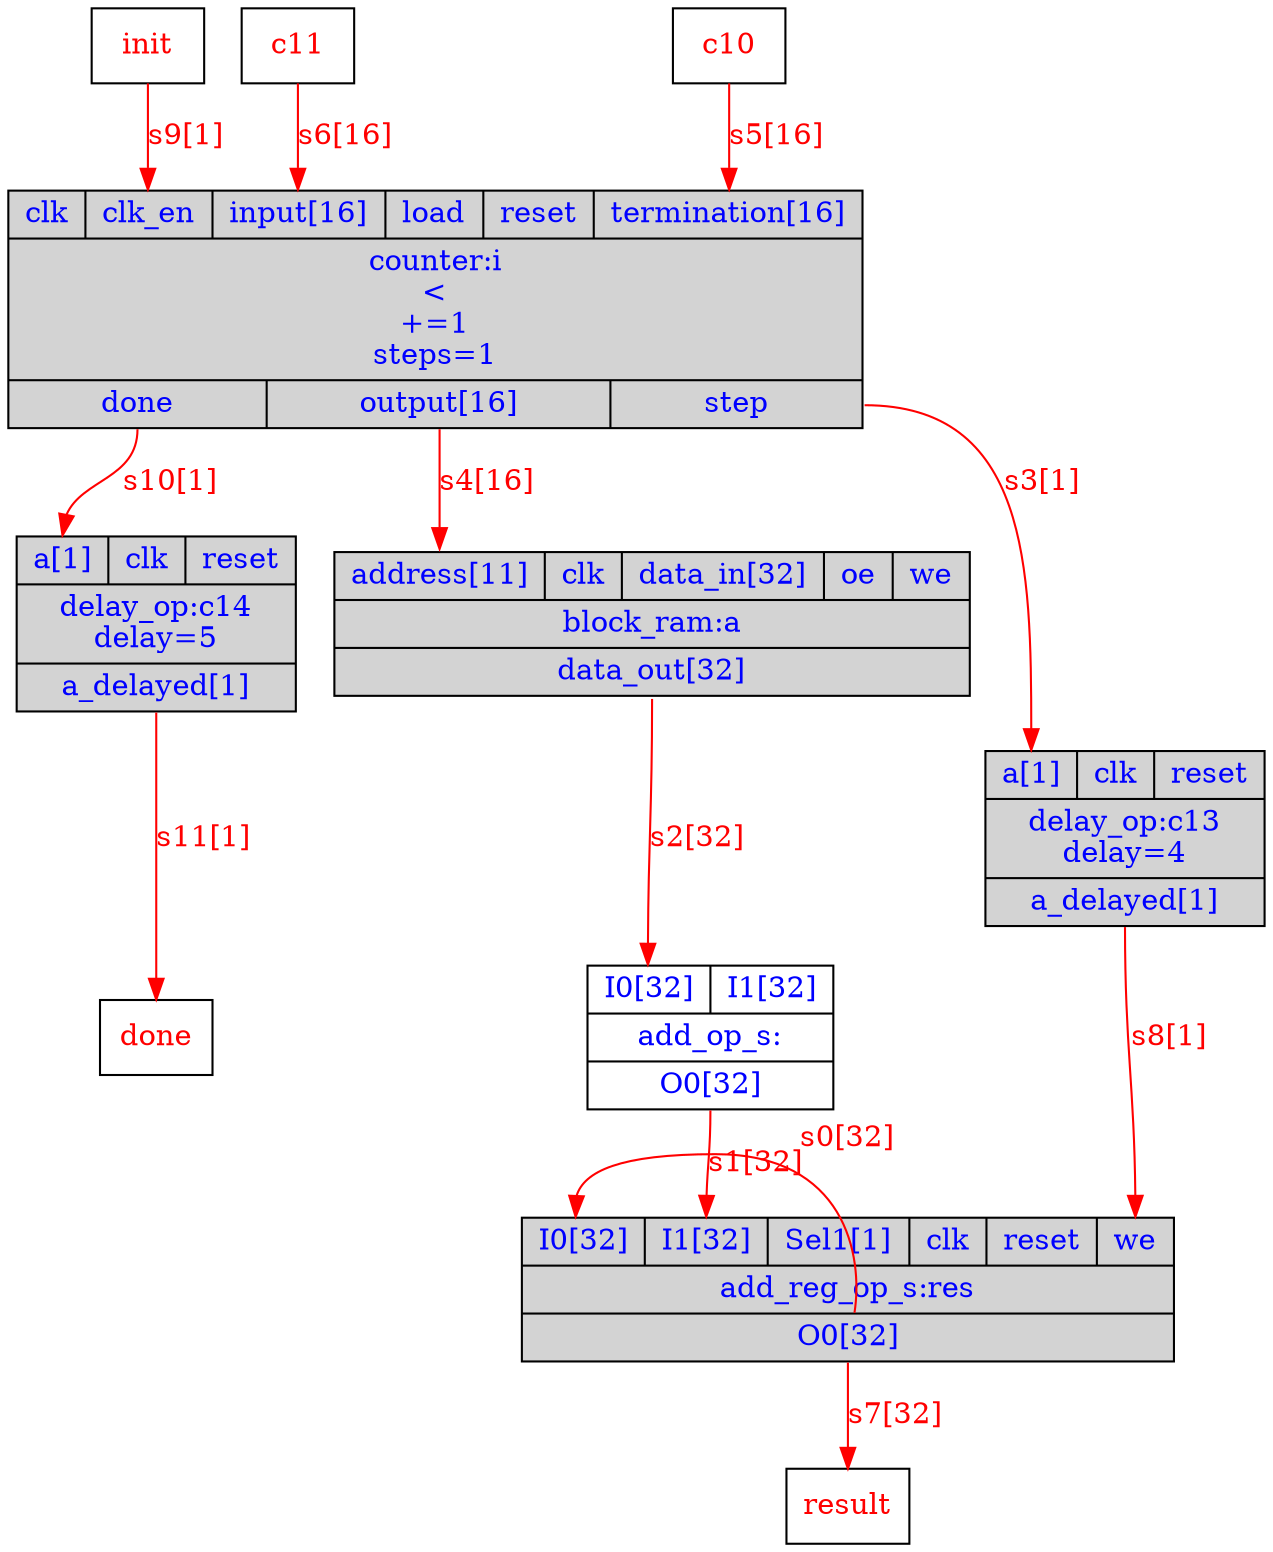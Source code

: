 digraph diagram {
// Components (Nodes) 
"i" [shape=record, fontcolor=blue, style="filled", fillcolor="lightgray", label="{{<clk>clk|<clk_en>clk_en|<input>input[16]|<load>load|<reset>reset|<termination>termination[16]}|counter:i\n\<\n+=1\nsteps=1|{<done>done|<output>output[16]|<step>step}}"]; 
"res" [shape=record, fontcolor=blue, style="filled", fillcolor="lightgray", label="{{<I0>I0[32]|<I1>I1[32]|<Sel1>Sel1[1]|<clk>clk|<reset>reset|<we>we}|add_reg_op_s:res|{<O0>O0[32]}}"]; 
"" [shape=record, fontcolor=blue, label="{{<I0>I0[32]|<I1>I1[32]}|add_op_s:|{<O0>O0[32]}}"]; 
"a" [shape=record, fontcolor=blue, style="filled", fillcolor="lightgray", label="{{<address>address[11]|<clk>clk|<data_in>data_in[32]|<oe>oe|<we>we}|block_ram:a|{<data_out>data_out[32]}}"]; 
"init" [shape=msquare fontcolor=red label="init"]"done" [shape=msquare fontcolor=red label="done"]"c10" [shape=msquare fontcolor=red label="c10"]"c11" [shape=msquare fontcolor=red label="c11"]"result" [shape=msquare fontcolor=red label="result"]"c13" [shape=record, fontcolor=blue, style="filled", fillcolor="lightgray", label="{{<a>a[1]|<clk>clk|<reset>reset}|delay_op:c13\ndelay=4|{<a_delayed>a_delayed[1]}}"]; 
"c14" [shape=record, fontcolor=blue, style="filled", fillcolor="lightgray", label="{{<a>a[1]|<clk>clk|<reset>reset}|delay_op:c14\ndelay=5|{<a_delayed>a_delayed[1]}}"]; 
// Signals (Edges) 
"res":O0 -> "res":I0[label="s0[32]" color=red fontcolor=red]; 
"":O0 -> "res":I1[label="s1[32]" color=red fontcolor=red]; 
"a":data_out -> "":I0[label="s2[32]" color=red fontcolor=red]; 
"i":step -> "c13":a[label="s3[1]" color=red fontcolor=red]; 
"i":output -> "a":address[label="s4[16]" color=red fontcolor=red]; 
"c10":out -> "i":termination[label="s5[16]" color=red fontcolor=red]; 
"c11":out -> "i":input[label="s6[16]" color=red fontcolor=red]; 
"res":O0 -> "result":in[label="s7[32]" color=red fontcolor=red]; 
"c13":a_delayed -> "res":we[label="s8[1]" color=red fontcolor=red]; 
"init":out -> "i":clk_en[label="s9[1]" color=red fontcolor=red]; 
"i":done -> "c14":a[label="s10[1]" color=red fontcolor=red]; 
"c14":a_delayed -> "done":in[label="s11[1]" color=red fontcolor=red]; 
}
